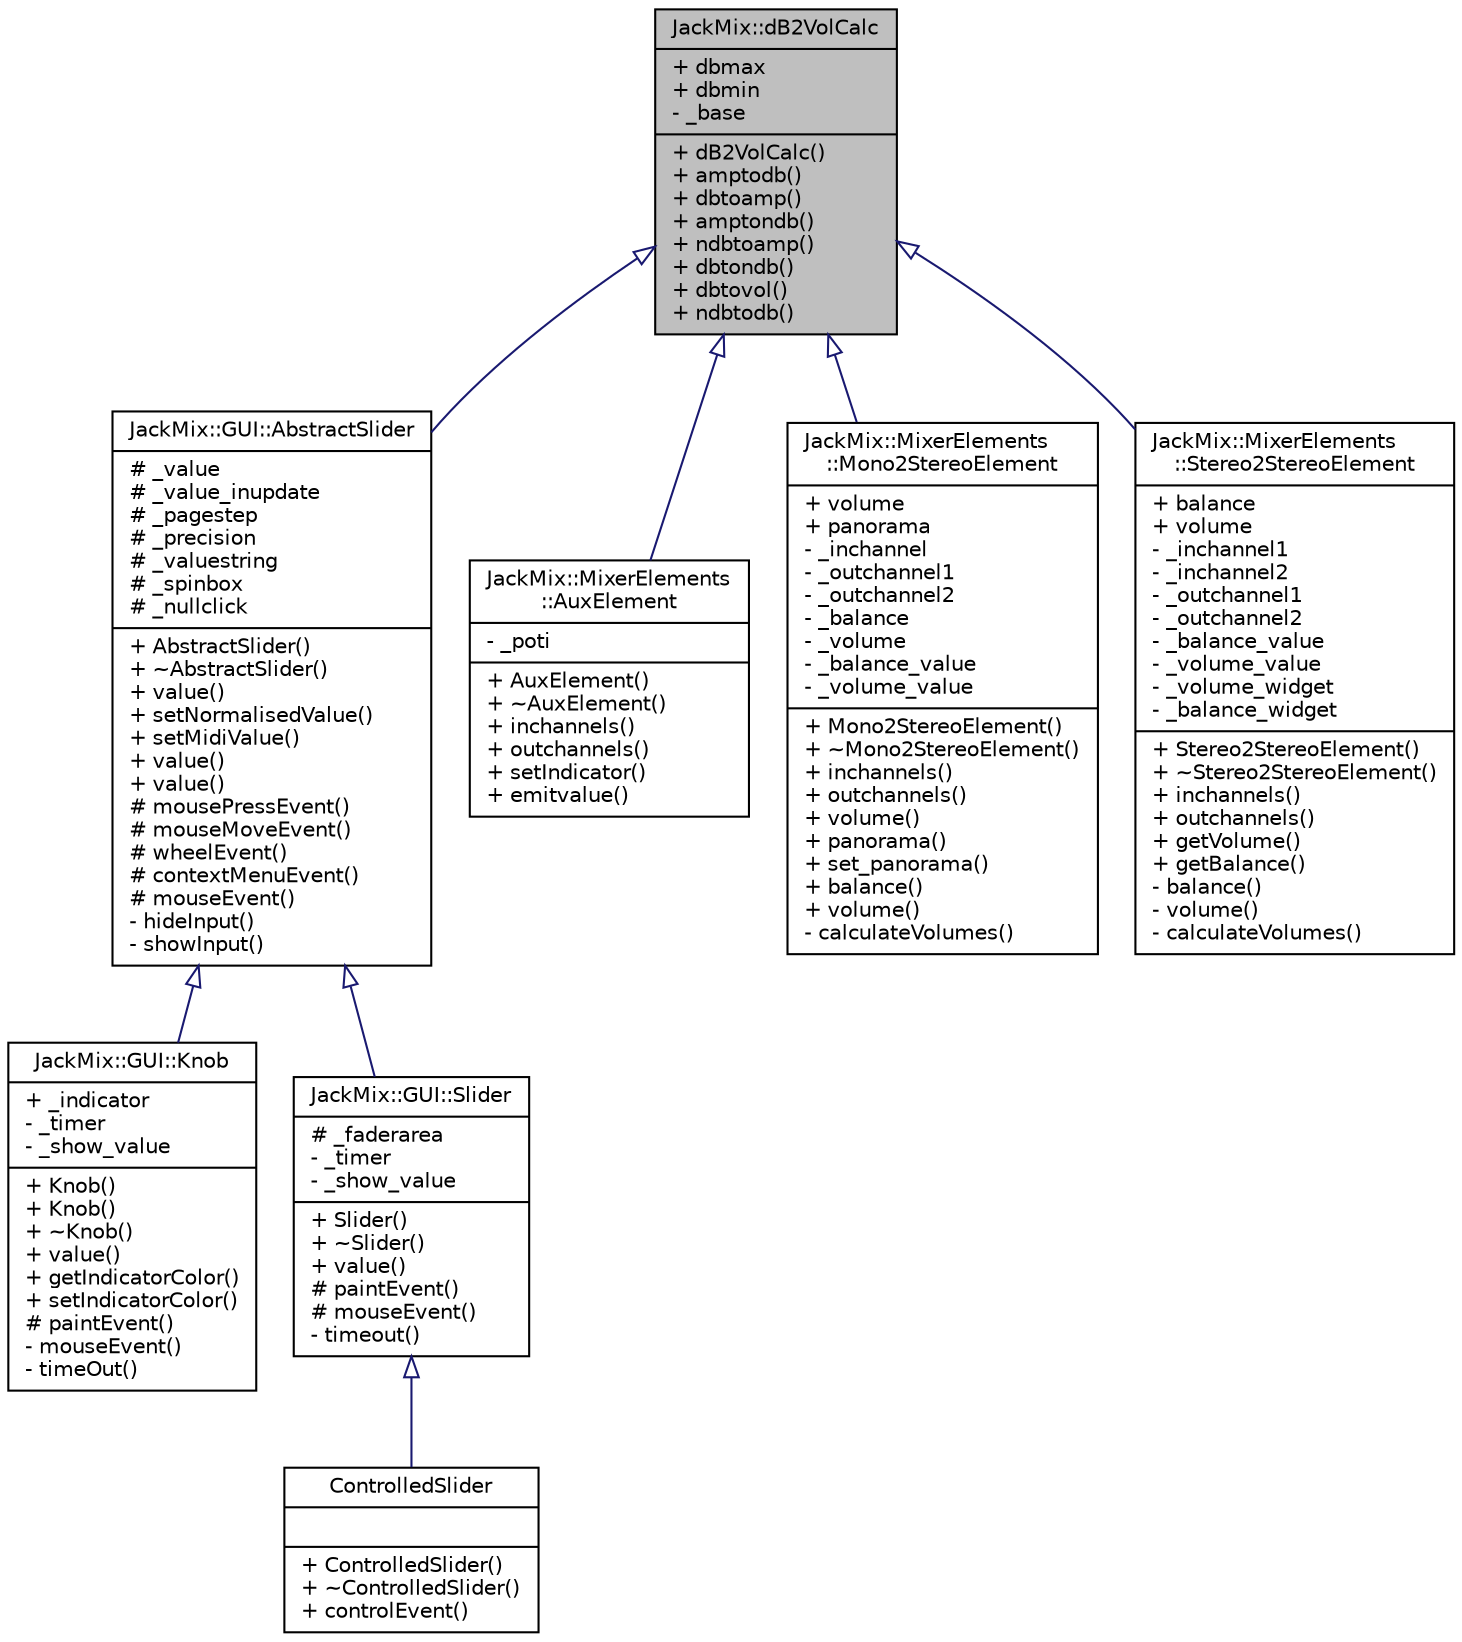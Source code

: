 digraph "JackMix::dB2VolCalc"
{
 // LATEX_PDF_SIZE
  edge [fontname="Helvetica",fontsize="10",labelfontname="Helvetica",labelfontsize="10"];
  node [fontname="Helvetica",fontsize="10",shape=record];
  Node1 [label="{JackMix::dB2VolCalc\n|+ dbmax\l+ dbmin\l- _base\l|+ dB2VolCalc()\l+ amptodb()\l+ dbtoamp()\l+ amptondb()\l+ ndbtoamp()\l+ dbtondb()\l+ dbtovol()\l+ ndbtodb()\l}",height=0.2,width=0.4,color="black", fillcolor="grey75", style="filled", fontcolor="black",tooltip=" "];
  Node1 -> Node2 [dir="back",color="midnightblue",fontsize="10",style="solid",arrowtail="onormal",fontname="Helvetica"];
  Node2 [label="{JackMix::GUI::AbstractSlider\n|# _value\l# _value_inupdate\l# _pagestep\l# _precision\l# _valuestring\l# _spinbox\l# _nullclick\l|+ AbstractSlider()\l+ ~AbstractSlider()\l+ value()\l+ setNormalisedValue()\l+ setMidiValue()\l+ value()\l+ value()\l# mousePressEvent()\l# mouseMoveEvent()\l# wheelEvent()\l# contextMenuEvent()\l# mouseEvent()\l- hideInput()\l- showInput()\l}",height=0.2,width=0.4,color="black", fillcolor="white", style="filled",URL="$class_jack_mix_1_1_g_u_i_1_1_abstract_slider.html",tooltip=" "];
  Node2 -> Node3 [dir="back",color="midnightblue",fontsize="10",style="solid",arrowtail="onormal",fontname="Helvetica"];
  Node3 [label="{JackMix::GUI::Knob\n|+ _indicator\l- _timer\l- _show_value\l|+ Knob()\l+ Knob()\l+ ~Knob()\l+ value()\l+ getIndicatorColor()\l+ setIndicatorColor()\l# paintEvent()\l- mouseEvent()\l- timeOut()\l}",height=0.2,width=0.4,color="black", fillcolor="white", style="filled",URL="$class_jack_mix_1_1_g_u_i_1_1_knob.html",tooltip=" "];
  Node2 -> Node4 [dir="back",color="midnightblue",fontsize="10",style="solid",arrowtail="onormal",fontname="Helvetica"];
  Node4 [label="{JackMix::GUI::Slider\n|# _faderarea\l- _timer\l- _show_value\l|+ Slider()\l+ ~Slider()\l+ value()\l# paintEvent()\l# mouseEvent()\l- timeout()\l}",height=0.2,width=0.4,color="black", fillcolor="white", style="filled",URL="$class_jack_mix_1_1_g_u_i_1_1_slider.html",tooltip=" "];
  Node4 -> Node5 [dir="back",color="midnightblue",fontsize="10",style="solid",arrowtail="onormal",fontname="Helvetica"];
  Node5 [label="{ControlledSlider\n||+ ControlledSlider()\l+ ~ControlledSlider()\l+ controlEvent()\l}",height=0.2,width=0.4,color="black", fillcolor="white", style="filled",URL="$class_controlled_slider.html",tooltip=" "];
  Node1 -> Node6 [dir="back",color="midnightblue",fontsize="10",style="solid",arrowtail="onormal",fontname="Helvetica"];
  Node6 [label="{JackMix::MixerElements\l::AuxElement\n|- _poti\l|+ AuxElement()\l+ ~AuxElement()\l+ inchannels()\l+ outchannels()\l+ setIndicator()\l+ emitvalue()\l}",height=0.2,width=0.4,color="black", fillcolor="white", style="filled",URL="$class_jack_mix_1_1_mixer_elements_1_1_aux_element.html",tooltip=" "];
  Node1 -> Node7 [dir="back",color="midnightblue",fontsize="10",style="solid",arrowtail="onormal",fontname="Helvetica"];
  Node7 [label="{JackMix::MixerElements\l::Mono2StereoElement\n|+ volume\l+ panorama\l- _inchannel\l- _outchannel1\l- _outchannel2\l- _balance\l- _volume\l- _balance_value\l- _volume_value\l|+ Mono2StereoElement()\l+ ~Mono2StereoElement()\l+ inchannels()\l+ outchannels()\l+ volume()\l+ panorama()\l+ set_panorama()\l+ balance()\l+ volume()\l- calculateVolumes()\l}",height=0.2,width=0.4,color="black", fillcolor="white", style="filled",URL="$class_jack_mix_1_1_mixer_elements_1_1_mono2_stereo_element.html",tooltip=" "];
  Node1 -> Node8 [dir="back",color="midnightblue",fontsize="10",style="solid",arrowtail="onormal",fontname="Helvetica"];
  Node8 [label="{JackMix::MixerElements\l::Stereo2StereoElement\n|+ balance\l+ volume\l- _inchannel1\l- _inchannel2\l- _outchannel1\l- _outchannel2\l- _balance_value\l- _volume_value\l- _volume_widget\l- _balance_widget\l|+ Stereo2StereoElement()\l+ ~Stereo2StereoElement()\l+ inchannels()\l+ outchannels()\l+ getVolume()\l+ getBalance()\l- balance()\l- volume()\l- calculateVolumes()\l}",height=0.2,width=0.4,color="black", fillcolor="white", style="filled",URL="$class_jack_mix_1_1_mixer_elements_1_1_stereo2_stereo_element.html",tooltip=" "];
}
